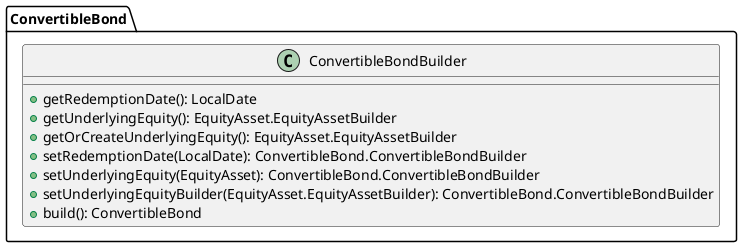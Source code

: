 @startuml

    class ConvertibleBond.ConvertibleBondBuilder [[ConvertibleBond.ConvertibleBondBuilder.html]] {
        +getRedemptionDate(): LocalDate
        +getUnderlyingEquity(): EquityAsset.EquityAssetBuilder
        +getOrCreateUnderlyingEquity(): EquityAsset.EquityAssetBuilder
        +setRedemptionDate(LocalDate): ConvertibleBond.ConvertibleBondBuilder
        +setUnderlyingEquity(EquityAsset): ConvertibleBond.ConvertibleBondBuilder
        +setUnderlyingEquityBuilder(EquityAsset.EquityAssetBuilder): ConvertibleBond.ConvertibleBondBuilder
        +build(): ConvertibleBond
    }

@enduml
